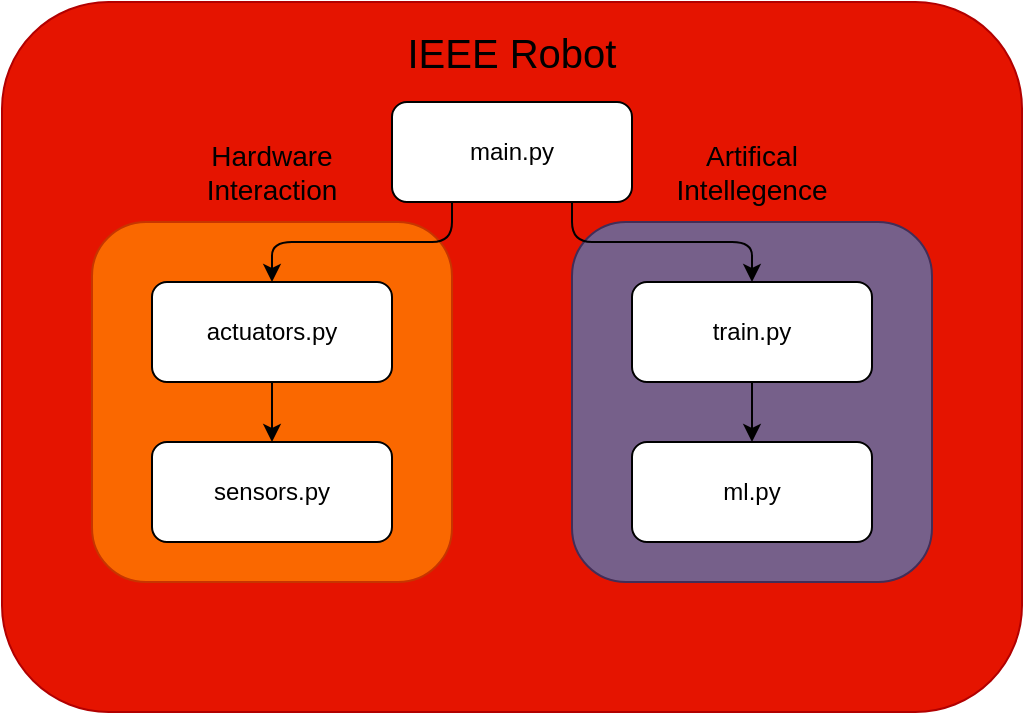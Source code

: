 <mxfile>
    <diagram id="yba9DU9IvSz2d7m307n7" name="Page-1">
        <mxGraphModel dx="653" dy="373" grid="1" gridSize="10" guides="1" tooltips="1" connect="1" arrows="1" fold="1" page="1" pageScale="1" pageWidth="850" pageHeight="1100" math="0" shadow="0">
            <root>
                <mxCell id="0"/>
                <mxCell id="1" parent="0"/>
                <mxCell id="19" value="" style="rounded=1;whiteSpace=wrap;html=1;fontFamily=Helvetica;fillColor=#e51400;fontColor=#ffffff;strokeColor=#B20000;" vertex="1" parent="1">
                    <mxGeometry x="95" y="60" width="510" height="355" as="geometry"/>
                </mxCell>
                <mxCell id="18" value="" style="rounded=1;whiteSpace=wrap;html=1;fontFamily=Helvetica;fillColor=#76608a;fontColor=#ffffff;strokeColor=#432D57;" vertex="1" parent="1">
                    <mxGeometry x="380" y="170" width="180" height="180" as="geometry"/>
                </mxCell>
                <mxCell id="17" value="" style="rounded=1;whiteSpace=wrap;html=1;fontFamily=Helvetica;fillColor=#fa6800;fontColor=#000000;strokeColor=#C73500;" vertex="1" parent="1">
                    <mxGeometry x="140" y="170" width="180" height="180" as="geometry"/>
                </mxCell>
                <mxCell id="13" style="edgeStyle=none;html=1;exitX=0.5;exitY=1;exitDx=0;exitDy=0;entryX=0.5;entryY=0;entryDx=0;entryDy=0;fontFamily=Helvetica;" edge="1" parent="1" source="4" target="8">
                    <mxGeometry relative="1" as="geometry"/>
                </mxCell>
                <mxCell id="14" style="edgeStyle=none;html=1;fontFamily=Helvetica;" edge="1" parent="1" source="4">
                    <mxGeometry relative="1" as="geometry">
                        <mxPoint x="270" y="250" as="targetPoint"/>
                    </mxGeometry>
                </mxCell>
                <mxCell id="4" value="actuators.py" style="rounded=1;whiteSpace=wrap;html=1;" vertex="1" parent="1">
                    <mxGeometry x="170" y="200" width="120" height="50" as="geometry"/>
                </mxCell>
                <mxCell id="15" style="edgeStyle=none;html=1;exitX=0.5;exitY=1;exitDx=0;exitDy=0;fontFamily=Helvetica;entryX=0.5;entryY=0;entryDx=0;entryDy=0;" edge="1" parent="1" source="6" target="9">
                    <mxGeometry relative="1" as="geometry">
                        <mxPoint x="424.8" y="270" as="targetPoint"/>
                    </mxGeometry>
                </mxCell>
                <mxCell id="6" value="train.py" style="rounded=1;whiteSpace=wrap;html=1;" vertex="1" parent="1">
                    <mxGeometry x="410" y="200" width="120" height="50" as="geometry"/>
                </mxCell>
                <mxCell id="11" style="edgeStyle=none;html=1;entryX=0.5;entryY=0;entryDx=0;entryDy=0;fontFamily=Helvetica;exitX=0.25;exitY=1;exitDx=0;exitDy=0;" edge="1" parent="1" source="7" target="4">
                    <mxGeometry relative="1" as="geometry">
                        <mxPoint x="350" y="180" as="sourcePoint"/>
                        <Array as="points">
                            <mxPoint x="320" y="180"/>
                            <mxPoint x="230" y="180"/>
                        </Array>
                    </mxGeometry>
                </mxCell>
                <mxCell id="12" style="edgeStyle=none;html=1;entryX=0.5;entryY=0;entryDx=0;entryDy=0;fontFamily=Helvetica;exitX=0.75;exitY=1;exitDx=0;exitDy=0;" edge="1" parent="1" source="7" target="6">
                    <mxGeometry relative="1" as="geometry">
                        <Array as="points">
                            <mxPoint x="380" y="180"/>
                            <mxPoint x="470" y="180"/>
                        </Array>
                    </mxGeometry>
                </mxCell>
                <mxCell id="7" value="main.py" style="rounded=1;whiteSpace=wrap;html=1;" vertex="1" parent="1">
                    <mxGeometry x="290" y="110" width="120" height="50" as="geometry"/>
                </mxCell>
                <mxCell id="8" value="sensors.py" style="rounded=1;whiteSpace=wrap;html=1;" vertex="1" parent="1">
                    <mxGeometry x="170" y="280" width="120" height="50" as="geometry"/>
                </mxCell>
                <mxCell id="9" value="ml.py" style="rounded=1;whiteSpace=wrap;html=1;" vertex="1" parent="1">
                    <mxGeometry x="410" y="280" width="120" height="50" as="geometry"/>
                </mxCell>
                <mxCell id="20" value="Artifical Intellegence" style="text;html=1;strokeColor=none;fillColor=none;align=center;verticalAlign=middle;whiteSpace=wrap;rounded=0;fontFamily=Helvetica;fontSize=14;" vertex="1" parent="1">
                    <mxGeometry x="440" y="130" width="60" height="30" as="geometry"/>
                </mxCell>
                <mxCell id="21" value="Hardware Interaction" style="text;html=1;strokeColor=none;fillColor=none;align=center;verticalAlign=middle;whiteSpace=wrap;rounded=0;fontFamily=Helvetica;fontSize=14;" vertex="1" parent="1">
                    <mxGeometry x="200" y="130" width="60" height="30" as="geometry"/>
                </mxCell>
                <mxCell id="22" value="IEEE Robot" style="text;html=1;strokeColor=none;fillColor=none;align=center;verticalAlign=middle;whiteSpace=wrap;rounded=0;fontFamily=Helvetica;fontSize=20;" vertex="1" parent="1">
                    <mxGeometry x="290" y="70" width="120" height="30" as="geometry"/>
                </mxCell>
            </root>
        </mxGraphModel>
    </diagram>
</mxfile>